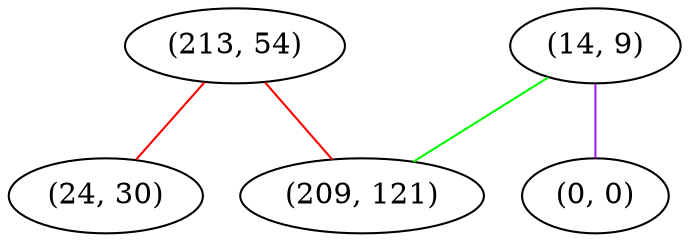 graph "" {
"(213, 54)";
"(24, 30)";
"(14, 9)";
"(0, 0)";
"(209, 121)";
"(213, 54)" -- "(24, 30)"  [color=red, key=0, weight=1];
"(213, 54)" -- "(209, 121)"  [color=red, key=0, weight=1];
"(14, 9)" -- "(0, 0)"  [color=purple, key=0, weight=4];
"(14, 9)" -- "(209, 121)"  [color=green, key=0, weight=2];
}
